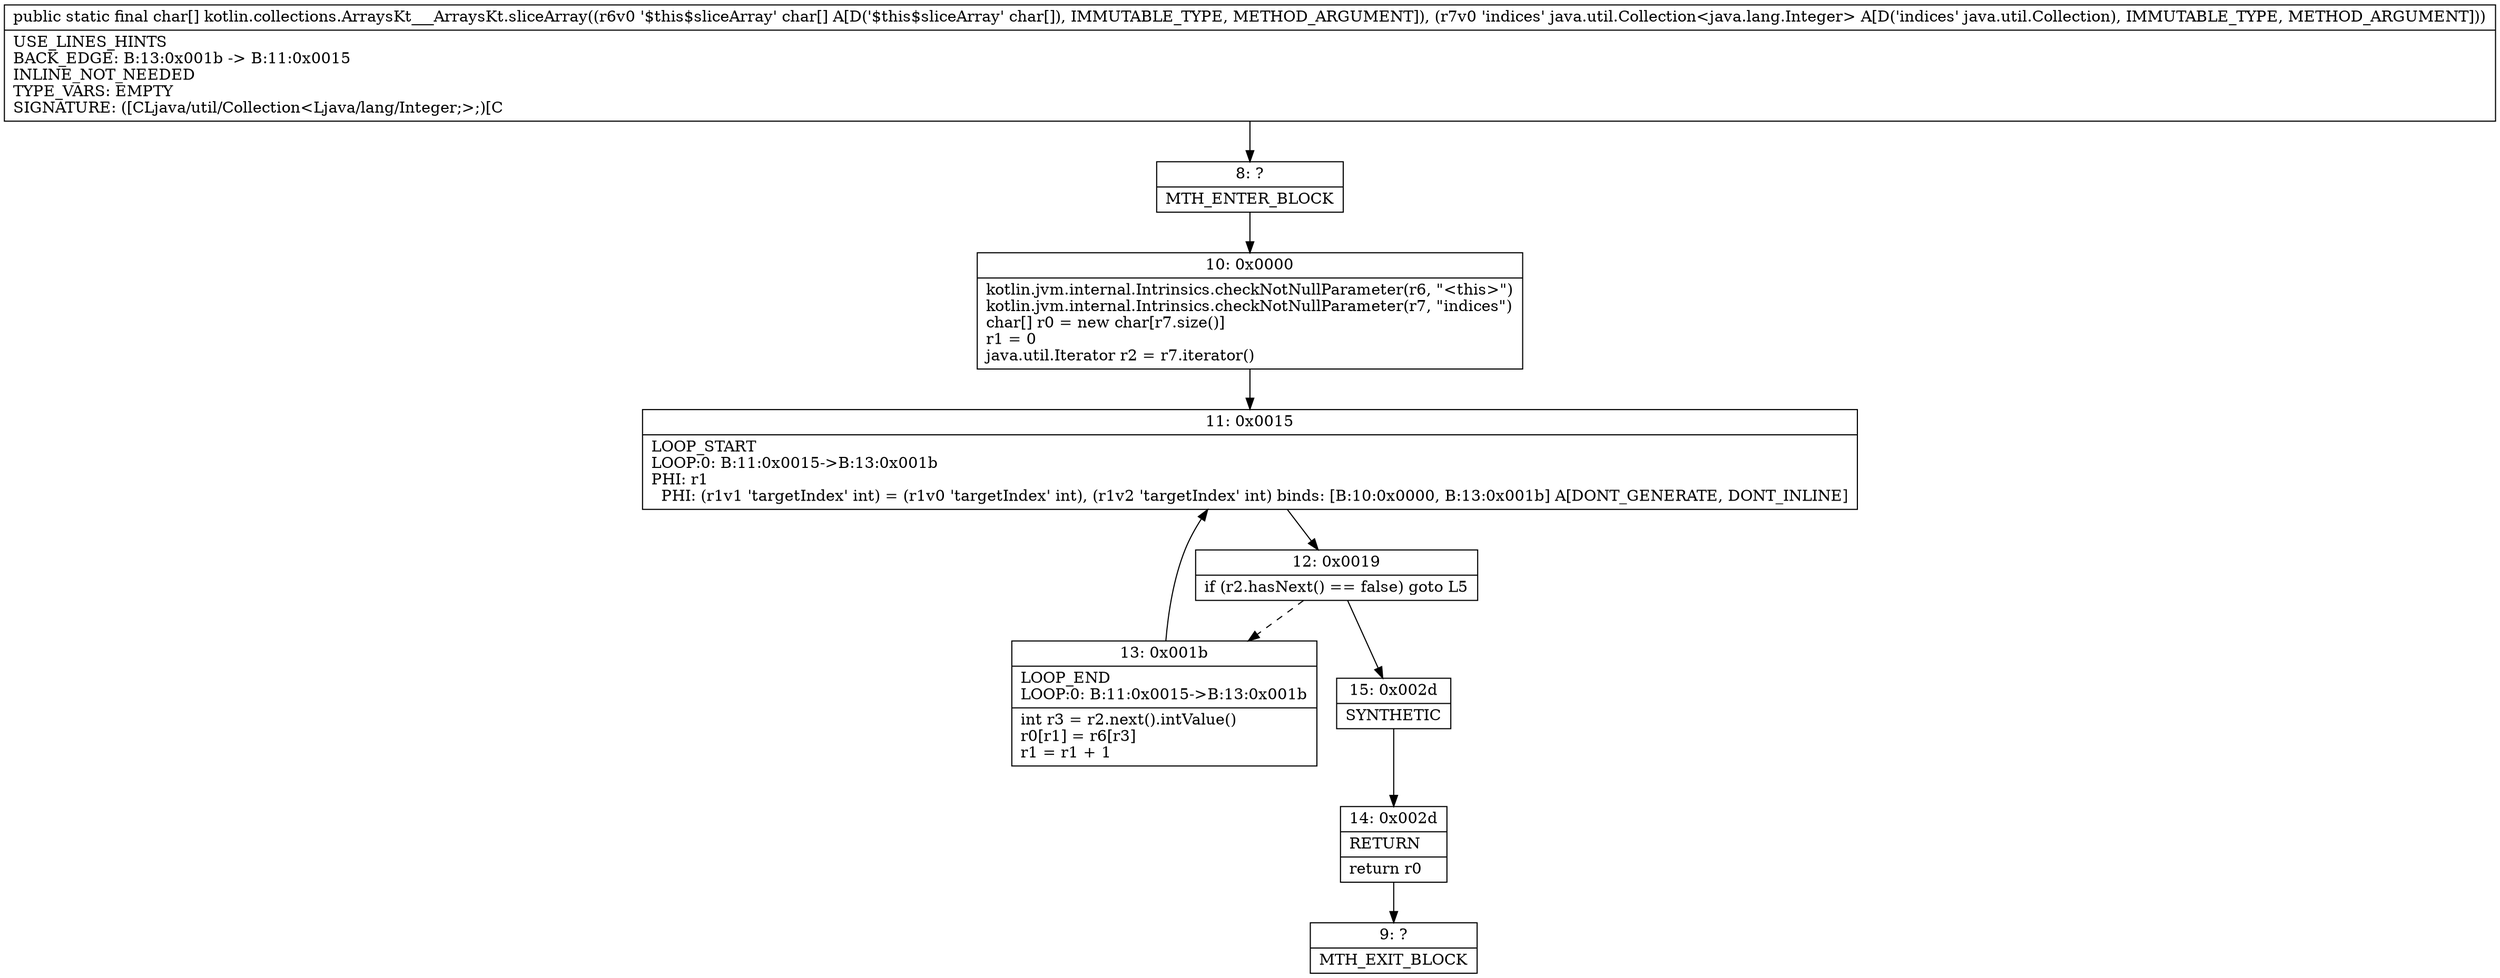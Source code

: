 digraph "CFG forkotlin.collections.ArraysKt___ArraysKt.sliceArray([CLjava\/util\/Collection;)[C" {
Node_8 [shape=record,label="{8\:\ ?|MTH_ENTER_BLOCK\l}"];
Node_10 [shape=record,label="{10\:\ 0x0000|kotlin.jvm.internal.Intrinsics.checkNotNullParameter(r6, \"\<this\>\")\lkotlin.jvm.internal.Intrinsics.checkNotNullParameter(r7, \"indices\")\lchar[] r0 = new char[r7.size()]\lr1 = 0\ljava.util.Iterator r2 = r7.iterator()\l}"];
Node_11 [shape=record,label="{11\:\ 0x0015|LOOP_START\lLOOP:0: B:11:0x0015\-\>B:13:0x001b\lPHI: r1 \l  PHI: (r1v1 'targetIndex' int) = (r1v0 'targetIndex' int), (r1v2 'targetIndex' int) binds: [B:10:0x0000, B:13:0x001b] A[DONT_GENERATE, DONT_INLINE]\l}"];
Node_12 [shape=record,label="{12\:\ 0x0019|if (r2.hasNext() == false) goto L5\l}"];
Node_13 [shape=record,label="{13\:\ 0x001b|LOOP_END\lLOOP:0: B:11:0x0015\-\>B:13:0x001b\l|int r3 = r2.next().intValue()\lr0[r1] = r6[r3]\lr1 = r1 + 1\l}"];
Node_15 [shape=record,label="{15\:\ 0x002d|SYNTHETIC\l}"];
Node_14 [shape=record,label="{14\:\ 0x002d|RETURN\l|return r0\l}"];
Node_9 [shape=record,label="{9\:\ ?|MTH_EXIT_BLOCK\l}"];
MethodNode[shape=record,label="{public static final char[] kotlin.collections.ArraysKt___ArraysKt.sliceArray((r6v0 '$this$sliceArray' char[] A[D('$this$sliceArray' char[]), IMMUTABLE_TYPE, METHOD_ARGUMENT]), (r7v0 'indices' java.util.Collection\<java.lang.Integer\> A[D('indices' java.util.Collection), IMMUTABLE_TYPE, METHOD_ARGUMENT]))  | USE_LINES_HINTS\lBACK_EDGE: B:13:0x001b \-\> B:11:0x0015\lINLINE_NOT_NEEDED\lTYPE_VARS: EMPTY\lSIGNATURE: ([CLjava\/util\/Collection\<Ljava\/lang\/Integer;\>;)[C\l}"];
MethodNode -> Node_8;Node_8 -> Node_10;
Node_10 -> Node_11;
Node_11 -> Node_12;
Node_12 -> Node_13[style=dashed];
Node_12 -> Node_15;
Node_13 -> Node_11;
Node_15 -> Node_14;
Node_14 -> Node_9;
}

